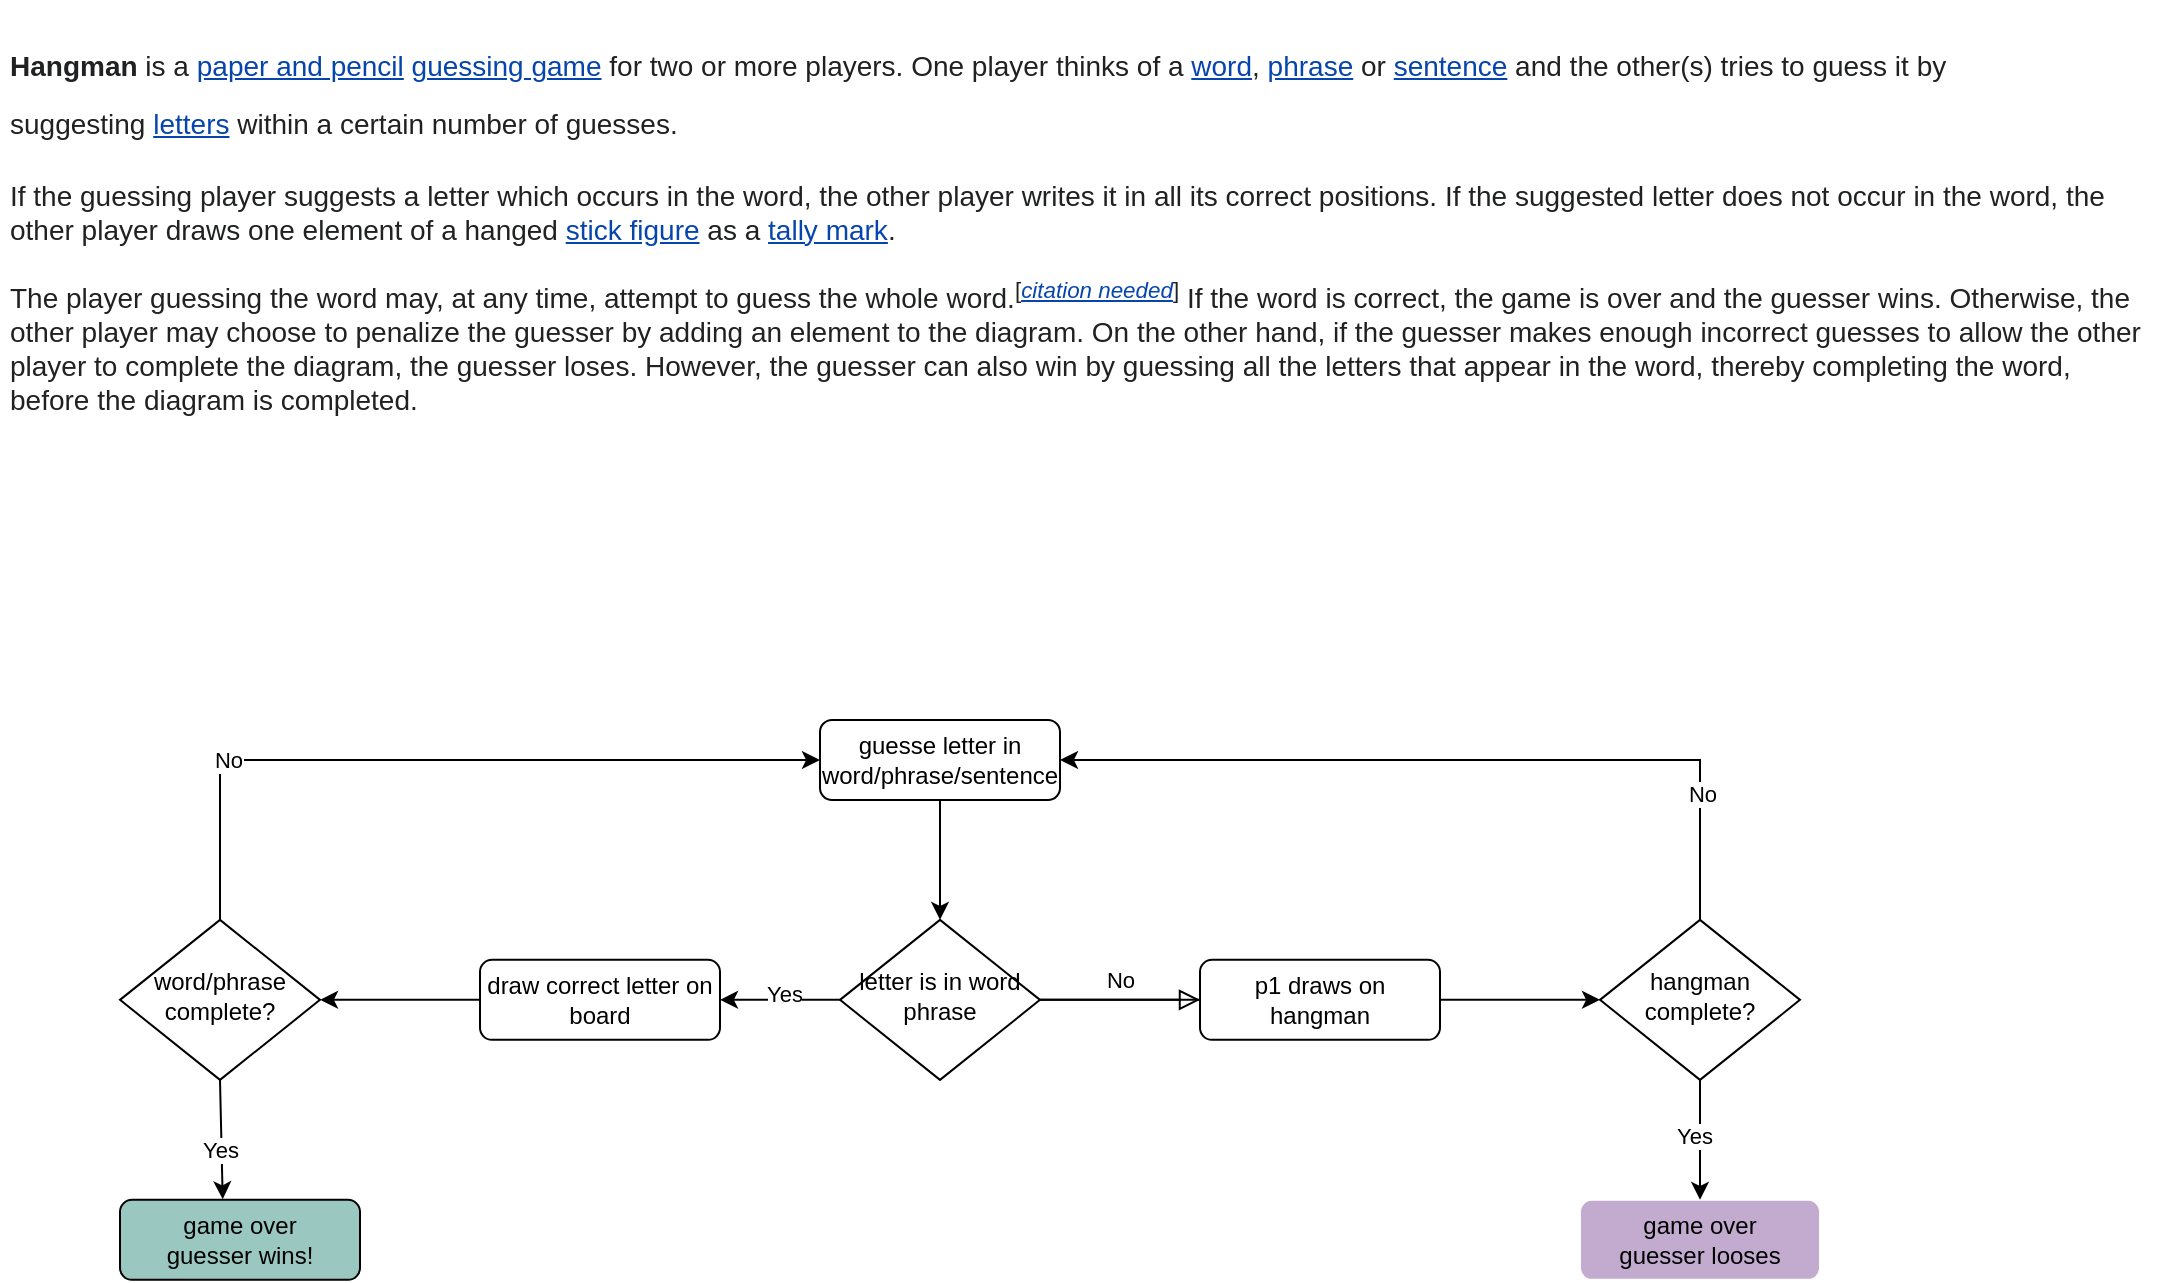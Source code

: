 <mxfile version="15.7.0" type="github">
  <diagram id="C5RBs43oDa-KdzZeNtuy" name="Page-1">
    <mxGraphModel dx="1340" dy="639" grid="1" gridSize="10" guides="1" tooltips="1" connect="1" arrows="1" fold="1" page="1" pageScale="1" pageWidth="827" pageHeight="1169" math="0" shadow="0">
      <root>
        <mxCell id="WIyWlLk6GJQsqaUBKTNV-0" />
        <mxCell id="WIyWlLk6GJQsqaUBKTNV-1" parent="WIyWlLk6GJQsqaUBKTNV-0" />
        <mxCell id="WIyWlLk6GJQsqaUBKTNV-11" value="game over&lt;br&gt;guesser wins!" style="rounded=1;whiteSpace=wrap;html=1;fontSize=12;glass=0;strokeWidth=1;shadow=0;fillColor=#9AC7BF;" parent="WIyWlLk6GJQsqaUBKTNV-1" vertex="1">
          <mxGeometry x="380" y="639.93" width="120" height="40" as="geometry" />
        </mxCell>
        <mxCell id="OtqJ0CUzFwoohXoZ0QMC-0" value="&lt;h1&gt;&lt;b style=&quot;color: rgb(32 , 33 , 34) ; font-family: sans-serif ; font-size: 14px ; background-color: rgb(255 , 255 , 255)&quot;&gt;Hangman&lt;/b&gt;&lt;span style=&quot;color: rgb(32 , 33 , 34) ; font-family: sans-serif ; font-size: 14px ; font-weight: 400 ; background-color: rgb(255 , 255 , 255)&quot;&gt;&amp;nbsp;is a&amp;nbsp;&lt;/span&gt;&lt;a href=&quot;https://en.wikipedia.org/wiki/Paper-and-pencil_game&quot; title=&quot;Paper-and-pencil game&quot; style=&quot;color: rgb(6 , 69 , 173) ; background: none rgb(255 , 255 , 255) ; font-family: sans-serif ; font-size: 14px ; font-weight: 400&quot;&gt;paper and pencil&lt;/a&gt;&lt;span style=&quot;color: rgb(32 , 33 , 34) ; font-family: sans-serif ; font-size: 14px ; font-weight: 400 ; background-color: rgb(255 , 255 , 255)&quot;&gt;&amp;nbsp;&lt;/span&gt;&lt;a href=&quot;https://en.wikipedia.org/wiki/Guessing#Guessing_games&quot; title=&quot;Guessing&quot; style=&quot;color: rgb(6 , 69 , 173) ; background: none rgb(255 , 255 , 255) ; font-family: sans-serif ; font-size: 14px ; font-weight: 400&quot;&gt;guessing game&lt;/a&gt;&lt;span style=&quot;color: rgb(32 , 33 , 34) ; font-family: sans-serif ; font-size: 14px ; font-weight: 400 ; background-color: rgb(255 , 255 , 255)&quot;&gt;&amp;nbsp;for two or more players. One player thinks of a&amp;nbsp;&lt;/span&gt;&lt;a href=&quot;https://en.wikipedia.org/wiki/Word&quot; title=&quot;Word&quot; style=&quot;color: rgb(6 , 69 , 173) ; background: none rgb(255 , 255 , 255) ; font-family: sans-serif ; font-size: 14px ; font-weight: 400&quot;&gt;word&lt;/a&gt;&lt;span style=&quot;color: rgb(32 , 33 , 34) ; font-family: sans-serif ; font-size: 14px ; font-weight: 400 ; background-color: rgb(255 , 255 , 255)&quot;&gt;,&amp;nbsp;&lt;/span&gt;&lt;a href=&quot;https://en.wikipedia.org/wiki/Phrase&quot; title=&quot;Phrase&quot; style=&quot;color: rgb(6 , 69 , 173) ; background: none rgb(255 , 255 , 255) ; font-family: sans-serif ; font-size: 14px ; font-weight: 400&quot;&gt;phrase&lt;/a&gt;&lt;span style=&quot;color: rgb(32 , 33 , 34) ; font-family: sans-serif ; font-size: 14px ; font-weight: 400 ; background-color: rgb(255 , 255 , 255)&quot;&gt;&amp;nbsp;or&amp;nbsp;&lt;/span&gt;&lt;a href=&quot;https://en.wikipedia.org/wiki/Sentence_(linguistics)&quot; title=&quot;Sentence (linguistics)&quot; style=&quot;color: rgb(6 , 69 , 173) ; background: none rgb(255 , 255 , 255) ; font-family: sans-serif ; font-size: 14px ; font-weight: 400&quot;&gt;sentence&lt;/a&gt;&lt;span style=&quot;color: rgb(32 , 33 , 34) ; font-family: sans-serif ; font-size: 14px ; font-weight: 400 ; background-color: rgb(255 , 255 , 255)&quot;&gt;&amp;nbsp;and the other(s) tries to guess it by suggesting&amp;nbsp;&lt;/span&gt;&lt;a href=&quot;https://en.wikipedia.org/wiki/Letter_(alphabet)&quot; title=&quot;Letter (alphabet)&quot; style=&quot;color: rgb(6 , 69 , 173) ; background: none rgb(255 , 255 , 255) ; font-family: sans-serif ; font-size: 14px ; font-weight: 400&quot;&gt;letters&lt;/a&gt;&lt;span style=&quot;color: rgb(32 , 33 , 34) ; font-family: sans-serif ; font-size: 14px ; font-weight: 400 ; background-color: rgb(255 , 255 , 255)&quot;&gt;&amp;nbsp;within a certain number of guesses.&lt;/span&gt;&lt;br&gt;&lt;/h1&gt;&lt;div&gt;&lt;span style=&quot;color: rgb(32 , 33 , 34) ; font-family: sans-serif ; font-size: 14px ; background-color: rgb(255 , 255 , 255)&quot;&gt;If the guessing player suggests a letter which occurs in the word, the other player writes it in all its correct positions. If the suggested letter does not occur in the word, the other player draws one element of a hanged&amp;nbsp;&lt;/span&gt;&lt;a href=&quot;https://en.wikipedia.org/wiki/Stick_figure&quot; title=&quot;Stick figure&quot; style=&quot;color: rgb(6 , 69 , 173) ; background: none rgb(255 , 255 , 255) ; font-family: sans-serif ; font-size: 14px&quot;&gt;stick figure&lt;/a&gt;&lt;span style=&quot;color: rgb(32 , 33 , 34) ; font-family: sans-serif ; font-size: 14px ; background-color: rgb(255 , 255 , 255)&quot;&gt;&amp;nbsp;as a&amp;nbsp;&lt;/span&gt;&lt;a href=&quot;https://en.wikipedia.org/wiki/Tally_marks&quot; title=&quot;Tally marks&quot; style=&quot;color: rgb(6 , 69 , 173) ; background: none rgb(255 , 255 , 255) ; font-family: sans-serif ; font-size: 14px&quot;&gt;tally mark&lt;/a&gt;&lt;span style=&quot;color: rgb(32 , 33 , 34) ; font-family: sans-serif ; font-size: 14px ; background-color: rgb(255 , 255 , 255)&quot;&gt;.&lt;/span&gt;&lt;span style=&quot;color: rgb(32 , 33 , 34) ; font-family: sans-serif ; font-size: 14px ; font-weight: 400 ; background-color: rgb(255 , 255 , 255)&quot;&gt;&lt;br&gt;&lt;/span&gt;&lt;/div&gt;&lt;div&gt;&lt;span style=&quot;color: rgb(32 , 33 , 34) ; font-family: sans-serif ; font-size: 14px ; background-color: rgb(255 , 255 , 255)&quot;&gt;&lt;br&gt;&lt;/span&gt;&lt;/div&gt;&lt;div&gt;&lt;span style=&quot;color: rgb(32 , 33 , 34) ; font-family: sans-serif ; font-size: 14px ; background-color: rgb(255 , 255 , 255)&quot;&gt;The player guessing the word may, at any time, attempt to guess the whole word.&lt;/span&gt;&lt;sup class=&quot;noprint Inline-Template Template-Fact&quot; style=&quot;line-height: 1 ; font-size: 11.2px ; color: rgb(32 , 33 , 34) ; font-family: sans-serif ; background-color: rgb(255 , 255 , 255)&quot;&gt;[&lt;i&gt;&lt;a href=&quot;https://en.wikipedia.org/wiki/Wikipedia:Citation_needed&quot; title=&quot;Wikipedia:Citation needed&quot; style=&quot;color: rgb(6 , 69 , 173) ; background: none&quot;&gt;&lt;span title=&quot;This claim needs references to reliable sources. (May 2020)&quot;&gt;citation needed&lt;/span&gt;&lt;/a&gt;&lt;/i&gt;]&lt;/sup&gt;&lt;span style=&quot;color: rgb(32 , 33 , 34) ; font-family: sans-serif ; font-size: 14px ; background-color: rgb(255 , 255 , 255)&quot;&gt;&amp;nbsp;If the word is correct, the game is over and the guesser wins. Otherwise, the other player may choose to penalize the guesser by adding an element to the diagram. On the other hand, if the guesser makes enough incorrect guesses to allow the other player to complete the diagram, the guesser loses. However, the guesser can also win by guessing all the letters that appear in the word, thereby completing the word, before the diagram is completed.&lt;/span&gt;&lt;span style=&quot;color: rgb(32 , 33 , 34) ; font-family: sans-serif ; font-size: 14px ; background-color: rgb(255 , 255 , 255)&quot;&gt;&lt;br&gt;&lt;/span&gt;&lt;/div&gt;" style="text;html=1;strokeColor=none;fillColor=none;spacing=5;spacingTop=-20;whiteSpace=wrap;overflow=hidden;rounded=0;" vertex="1" parent="WIyWlLk6GJQsqaUBKTNV-1">
          <mxGeometry x="320" y="50" width="1080" height="220" as="geometry" />
        </mxCell>
        <mxCell id="OtqJ0CUzFwoohXoZ0QMC-4" value="No" style="edgeStyle=orthogonalEdgeStyle;rounded=0;html=1;jettySize=auto;orthogonalLoop=1;fontSize=11;endArrow=block;endFill=0;endSize=8;strokeWidth=1;shadow=0;labelBackgroundColor=none;" edge="1" parent="WIyWlLk6GJQsqaUBKTNV-1" source="OtqJ0CUzFwoohXoZ0QMC-5" target="OtqJ0CUzFwoohXoZ0QMC-6">
          <mxGeometry y="10" relative="1" as="geometry">
            <mxPoint as="offset" />
          </mxGeometry>
        </mxCell>
        <mxCell id="OtqJ0CUzFwoohXoZ0QMC-21" value="" style="edgeStyle=orthogonalEdgeStyle;rounded=0;orthogonalLoop=1;jettySize=auto;html=1;startArrow=none;" edge="1" parent="WIyWlLk6GJQsqaUBKTNV-1" source="OtqJ0CUzFwoohXoZ0QMC-6" target="OtqJ0CUzFwoohXoZ0QMC-20">
          <mxGeometry relative="1" as="geometry" />
        </mxCell>
        <mxCell id="OtqJ0CUzFwoohXoZ0QMC-5" value="letter is in word phrase" style="rhombus;whiteSpace=wrap;html=1;shadow=0;fontFamily=Helvetica;fontSize=12;align=center;strokeWidth=1;spacing=6;spacingTop=-4;" vertex="1" parent="WIyWlLk6GJQsqaUBKTNV-1">
          <mxGeometry x="740" y="499.93" width="100" height="80" as="geometry" />
        </mxCell>
        <mxCell id="OtqJ0CUzFwoohXoZ0QMC-11" value="draw correct letter on board" style="rounded=1;whiteSpace=wrap;html=1;fontSize=12;glass=0;strokeWidth=1;shadow=0;" vertex="1" parent="WIyWlLk6GJQsqaUBKTNV-1">
          <mxGeometry x="560" y="519.93" width="120" height="40" as="geometry" />
        </mxCell>
        <mxCell id="OtqJ0CUzFwoohXoZ0QMC-16" value="guesse letter in word/phrase/sentence" style="rounded=1;whiteSpace=wrap;html=1;fontSize=12;glass=0;strokeWidth=1;shadow=0;" vertex="1" parent="WIyWlLk6GJQsqaUBKTNV-1">
          <mxGeometry x="730" y="400.0" width="120" height="40" as="geometry" />
        </mxCell>
        <mxCell id="OtqJ0CUzFwoohXoZ0QMC-18" value="" style="endArrow=classic;html=1;rounded=0;entryX=0.5;entryY=0;entryDx=0;entryDy=0;exitX=0.5;exitY=1;exitDx=0;exitDy=0;" edge="1" parent="WIyWlLk6GJQsqaUBKTNV-1" source="OtqJ0CUzFwoohXoZ0QMC-16" target="OtqJ0CUzFwoohXoZ0QMC-5">
          <mxGeometry width="50" height="50" relative="1" as="geometry">
            <mxPoint x="610" y="574.93" as="sourcePoint" />
            <mxPoint x="660" y="524.93" as="targetPoint" />
          </mxGeometry>
        </mxCell>
        <mxCell id="OtqJ0CUzFwoohXoZ0QMC-20" value="hangman complete?" style="rhombus;whiteSpace=wrap;html=1;shadow=0;fontFamily=Helvetica;fontSize=12;align=center;strokeWidth=1;spacing=6;spacingTop=-4;" vertex="1" parent="WIyWlLk6GJQsqaUBKTNV-1">
          <mxGeometry x="1120" y="499.93" width="100" height="80" as="geometry" />
        </mxCell>
        <mxCell id="OtqJ0CUzFwoohXoZ0QMC-6" value="p1 draws on hangman" style="rounded=1;whiteSpace=wrap;html=1;fontSize=12;glass=0;strokeWidth=1;shadow=0;" vertex="1" parent="WIyWlLk6GJQsqaUBKTNV-1">
          <mxGeometry x="920" y="519.93" width="120" height="40" as="geometry" />
        </mxCell>
        <mxCell id="OtqJ0CUzFwoohXoZ0QMC-25" value="" style="edgeStyle=orthogonalEdgeStyle;rounded=0;orthogonalLoop=1;jettySize=auto;html=1;endArrow=none;" edge="1" parent="WIyWlLk6GJQsqaUBKTNV-1" source="OtqJ0CUzFwoohXoZ0QMC-5" target="OtqJ0CUzFwoohXoZ0QMC-6">
          <mxGeometry relative="1" as="geometry">
            <mxPoint x="840" y="539.93" as="sourcePoint" />
            <mxPoint x="1110" y="539.93" as="targetPoint" />
          </mxGeometry>
        </mxCell>
        <mxCell id="OtqJ0CUzFwoohXoZ0QMC-29" value="" style="edgeStyle=orthogonalEdgeStyle;rounded=0;orthogonalLoop=1;jettySize=auto;html=1;entryX=1;entryY=0.5;entryDx=0;entryDy=0;exitX=0.5;exitY=0;exitDx=0;exitDy=0;" edge="1" parent="WIyWlLk6GJQsqaUBKTNV-1" source="OtqJ0CUzFwoohXoZ0QMC-20" target="OtqJ0CUzFwoohXoZ0QMC-16">
          <mxGeometry relative="1" as="geometry">
            <mxPoint x="1000" y="390.0" as="sourcePoint" />
            <mxPoint x="1070" y="390.0" as="targetPoint" />
          </mxGeometry>
        </mxCell>
        <mxCell id="OtqJ0CUzFwoohXoZ0QMC-30" value="No" style="edgeLabel;html=1;align=center;verticalAlign=middle;resizable=0;points=[];" vertex="1" connectable="0" parent="OtqJ0CUzFwoohXoZ0QMC-29">
          <mxGeometry x="-0.685" y="-1" relative="1" as="geometry">
            <mxPoint as="offset" />
          </mxGeometry>
        </mxCell>
        <mxCell id="OtqJ0CUzFwoohXoZ0QMC-32" value="game over&lt;br&gt;guesser looses" style="rounded=1;whiteSpace=wrap;html=1;fontSize=12;glass=0;strokeWidth=1;shadow=0;fillColor=#C3ABD0;strokeColor=#FFFFFF;" vertex="1" parent="WIyWlLk6GJQsqaUBKTNV-1">
          <mxGeometry x="1110" y="639.93" width="120" height="40" as="geometry" />
        </mxCell>
        <mxCell id="OtqJ0CUzFwoohXoZ0QMC-33" value="" style="endArrow=classic;html=1;rounded=0;elbow=vertical;entryX=0.5;entryY=0;entryDx=0;entryDy=0;exitX=0.5;exitY=1;exitDx=0;exitDy=0;" edge="1" parent="WIyWlLk6GJQsqaUBKTNV-1" source="OtqJ0CUzFwoohXoZ0QMC-20" target="OtqJ0CUzFwoohXoZ0QMC-32">
          <mxGeometry width="50" height="50" relative="1" as="geometry">
            <mxPoint x="790" y="500" as="sourcePoint" />
            <mxPoint x="840" y="450" as="targetPoint" />
          </mxGeometry>
        </mxCell>
        <mxCell id="OtqJ0CUzFwoohXoZ0QMC-34" value="Yes" style="edgeLabel;html=1;align=center;verticalAlign=middle;resizable=0;points=[];" vertex="1" connectable="0" parent="OtqJ0CUzFwoohXoZ0QMC-33">
          <mxGeometry x="-0.075" y="-3" relative="1" as="geometry">
            <mxPoint as="offset" />
          </mxGeometry>
        </mxCell>
        <mxCell id="OtqJ0CUzFwoohXoZ0QMC-35" value="word/phrase complete?" style="rhombus;whiteSpace=wrap;html=1;shadow=0;fontFamily=Helvetica;fontSize=12;align=center;strokeWidth=1;spacing=6;spacingTop=-4;" vertex="1" parent="WIyWlLk6GJQsqaUBKTNV-1">
          <mxGeometry x="380" y="499.93" width="100" height="80" as="geometry" />
        </mxCell>
        <mxCell id="OtqJ0CUzFwoohXoZ0QMC-40" value="" style="endArrow=classic;html=1;rounded=0;elbow=vertical;entryX=0;entryY=0.5;entryDx=0;entryDy=0;edgeStyle=orthogonalEdgeStyle;exitX=0.5;exitY=0;exitDx=0;exitDy=0;" edge="1" parent="WIyWlLk6GJQsqaUBKTNV-1" source="OtqJ0CUzFwoohXoZ0QMC-35" target="OtqJ0CUzFwoohXoZ0QMC-16">
          <mxGeometry width="50" height="50" relative="1" as="geometry">
            <mxPoint x="580" y="520" as="sourcePoint" />
            <mxPoint x="670" y="759.93" as="targetPoint" />
            <Array as="points">
              <mxPoint x="430" y="420" />
            </Array>
          </mxGeometry>
        </mxCell>
        <mxCell id="OtqJ0CUzFwoohXoZ0QMC-42" value="No" style="edgeLabel;html=1;align=center;verticalAlign=middle;resizable=0;points=[];" vertex="1" connectable="0" parent="OtqJ0CUzFwoohXoZ0QMC-40">
          <mxGeometry x="-0.558" relative="1" as="geometry">
            <mxPoint as="offset" />
          </mxGeometry>
        </mxCell>
        <mxCell id="OtqJ0CUzFwoohXoZ0QMC-41" value="" style="endArrow=classic;html=1;rounded=0;elbow=vertical;entryX=1;entryY=0.5;entryDx=0;entryDy=0;exitX=0;exitY=0.5;exitDx=0;exitDy=0;" edge="1" parent="WIyWlLk6GJQsqaUBKTNV-1" source="OtqJ0CUzFwoohXoZ0QMC-11" target="OtqJ0CUzFwoohXoZ0QMC-35">
          <mxGeometry width="50" height="50" relative="1" as="geometry">
            <mxPoint x="790" y="680" as="sourcePoint" />
            <mxPoint x="840" y="530" as="targetPoint" />
          </mxGeometry>
        </mxCell>
        <mxCell id="OtqJ0CUzFwoohXoZ0QMC-45" value="" style="endArrow=classic;html=1;rounded=0;elbow=vertical;entryX=0.428;entryY=-0.007;entryDx=0;entryDy=0;exitX=0.5;exitY=1;exitDx=0;exitDy=0;entryPerimeter=0;" edge="1" parent="WIyWlLk6GJQsqaUBKTNV-1" source="OtqJ0CUzFwoohXoZ0QMC-35" target="WIyWlLk6GJQsqaUBKTNV-11">
          <mxGeometry width="50" height="50" relative="1" as="geometry">
            <mxPoint x="850" y="769.93" as="sourcePoint" />
            <mxPoint x="900" y="719.93" as="targetPoint" />
          </mxGeometry>
        </mxCell>
        <mxCell id="OtqJ0CUzFwoohXoZ0QMC-48" value="Yes" style="edgeLabel;html=1;align=center;verticalAlign=middle;resizable=0;points=[];" vertex="1" connectable="0" parent="OtqJ0CUzFwoohXoZ0QMC-45">
          <mxGeometry x="0.167" y="-1" relative="1" as="geometry">
            <mxPoint as="offset" />
          </mxGeometry>
        </mxCell>
        <mxCell id="OtqJ0CUzFwoohXoZ0QMC-46" value="" style="endArrow=classic;html=1;rounded=0;elbow=vertical;entryX=1;entryY=0.5;entryDx=0;entryDy=0;exitX=0;exitY=0.5;exitDx=0;exitDy=0;" edge="1" parent="WIyWlLk6GJQsqaUBKTNV-1" source="OtqJ0CUzFwoohXoZ0QMC-5" target="OtqJ0CUzFwoohXoZ0QMC-11">
          <mxGeometry width="50" height="50" relative="1" as="geometry">
            <mxPoint x="789.33" y="579.93" as="sourcePoint" />
            <mxPoint x="789.33" y="639.93" as="targetPoint" />
          </mxGeometry>
        </mxCell>
        <mxCell id="OtqJ0CUzFwoohXoZ0QMC-47" value="Yes" style="edgeLabel;html=1;align=center;verticalAlign=middle;resizable=0;points=[];" vertex="1" connectable="0" parent="OtqJ0CUzFwoohXoZ0QMC-46">
          <mxGeometry x="-0.075" y="-3" relative="1" as="geometry">
            <mxPoint as="offset" />
          </mxGeometry>
        </mxCell>
      </root>
    </mxGraphModel>
  </diagram>
</mxfile>
